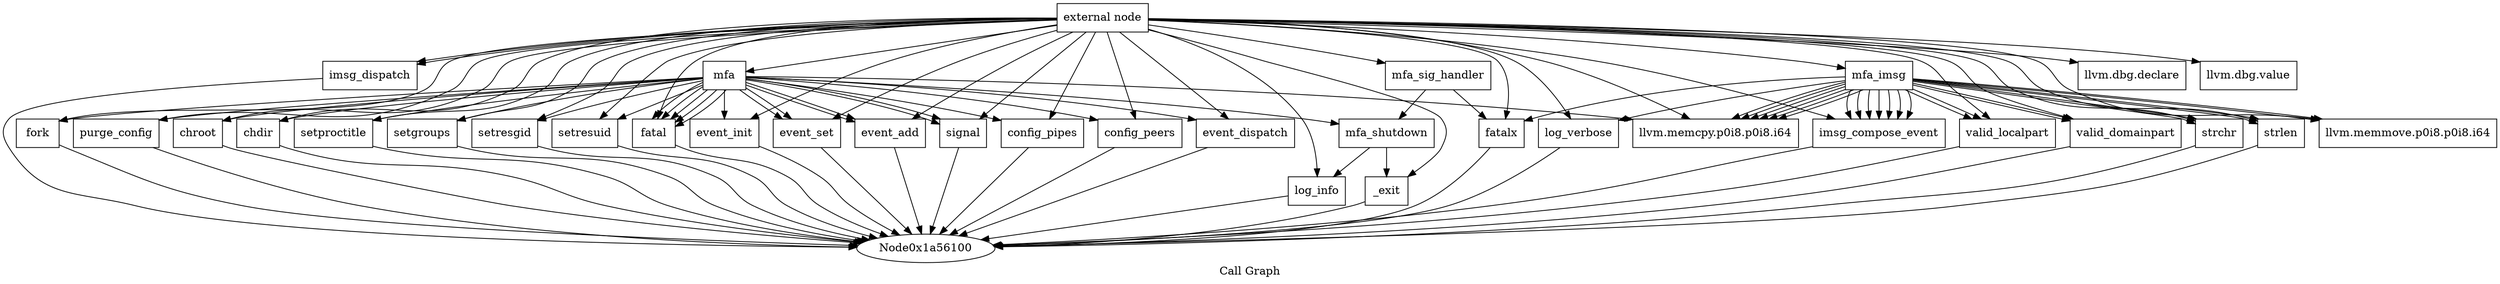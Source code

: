 digraph "Call Graph" {
	label="Call Graph";

	Node0x1a560d0 [shape=record,label="{external node}"];
	Node0x1a560d0 -> Node0x1a56130;
	Node0x1a560d0 -> Node0x19c8e20;
	Node0x1a560d0 -> Node0x1a56160;
	Node0x1a560d0 -> Node0x1a56160;
	Node0x1a560d0 -> Node0x1a56190;
	Node0x1a560d0 -> Node0x1a561f0;
	Node0x1a560d0 -> Node0x1a561c0;
	Node0x1a560d0 -> Node0x1a562b0;
	Node0x1a560d0 -> Node0x1a562e0;
	Node0x1a560d0 -> Node0x19d0a90;
	Node0x1a560d0 -> Node0x19cb050;
	Node0x1a560d0 -> Node0x19cd120;
	Node0x1a560d0 -> Node0x19cd7b0;
	Node0x1a560d0 -> Node0x19cf580;
	Node0x1a560d0 -> Node0x19cdbe0;
	Node0x1a560d0 -> Node0x19cf1c0;
	Node0x1a560d0 -> Node0x19cc220;
	Node0x1a560d0 -> Node0x19cddf0;
	Node0x1a560d0 -> Node0x1a40e50;
	Node0x1a560d0 -> Node0x19f4ad0;
	Node0x1a560d0 -> Node0x1a56220;
	Node0x1a560d0 -> Node0x19cf490;
	Node0x1a560d0 -> Node0x19cf500;
	Node0x1a560d0 -> Node0x19d0800;
	Node0x1a560d0 -> Node0x19d08a0;
	Node0x1a560d0 -> Node0x19c9030;
	Node0x1a560d0 -> Node0x19cb5c0;
	Node0x1a560d0 -> Node0x19c8e50;
	Node0x1a560d0 -> Node0x19cb550;
	Node0x1a560d0 -> Node0x19cf2f0;
	Node0x1a560d0 -> Node0x19cd990;
	Node0x1a560d0 -> Node0x19c94f0;
	Node0x1a560d0 -> Node0x19cda00;
	Node0x1a560d0 -> Node0x19c8a80;
	Node0x1a56220 [shape=record,label="{config_pipes}"];
	Node0x1a56220 -> Node0x1a56100;
	Node0x19cf490 [shape=record,label="{config_peers}"];
	Node0x19cf490 -> Node0x1a56100;
	Node0x19cf500 [shape=record,label="{event_dispatch}"];
	Node0x19cf500 -> Node0x1a56100;
	Node0x19d0800 [shape=record,label="{log_info}"];
	Node0x19d0800 -> Node0x1a56100;
	Node0x19d08a0 [shape=record,label="{_exit}"];
	Node0x19d08a0 -> Node0x1a56100;
	Node0x19c9030 [shape=record,label="{fatalx}"];
	Node0x19c9030 -> Node0x1a56100;
	Node0x19c8d60 [shape=record,label="{mfa_shutdown}"];
	Node0x19c8d60 -> Node0x19d0800;
	Node0x19c8d60 -> Node0x19d08a0;
	Node0x1a56190 [shape=record,label="{llvm.memcpy.p0i8.p0i8.i64}"];
	Node0x1a561f0 [shape=record,label="{fork}"];
	Node0x1a561f0 -> Node0x1a56100;
	Node0x1a56130 [shape=record,label="{mfa}"];
	Node0x1a56130 -> Node0x1a56190;
	Node0x1a56130 -> Node0x1a561f0;
	Node0x1a56130 -> Node0x1a561c0;
	Node0x1a56130 -> Node0x1a562b0;
	Node0x1a56130 -> Node0x1a562e0;
	Node0x1a56130 -> Node0x1a561c0;
	Node0x1a56130 -> Node0x19d0a90;
	Node0x1a56130 -> Node0x1a561c0;
	Node0x1a56130 -> Node0x19cb050;
	Node0x1a56130 -> Node0x19cd120;
	Node0x1a56130 -> Node0x19cd7b0;
	Node0x1a56130 -> Node0x19cf580;
	Node0x1a56130 -> Node0x1a561c0;
	Node0x1a56130 -> Node0x19cf1c0;
	Node0x1a56130 -> Node0x19cc220;
	Node0x1a56130 -> Node0x19cc220;
	Node0x1a56130 -> Node0x1a40e50;
	Node0x1a56130 -> Node0x1a40e50;
	Node0x1a56130 -> Node0x19f4ad0;
	Node0x1a56130 -> Node0x19f4ad0;
	Node0x1a56130 -> Node0x1a56220;
	Node0x1a56130 -> Node0x19cf490;
	Node0x1a56130 -> Node0x19cf500;
	Node0x1a56130 -> Node0x1a561c0;
	Node0x1a56130 -> Node0x19c8d60;
	Node0x19c8e20 [shape=record,label="{llvm.dbg.declare}"];
	Node0x1a56160 [shape=record,label="{imsg_dispatch}"];
	Node0x1a56160 -> Node0x1a56100;
	Node0x19cb5c0 [shape=record,label="{imsg_compose_event}"];
	Node0x19cb5c0 -> Node0x1a56100;
	Node0x19c8e50 [shape=record,label="{log_verbose}"];
	Node0x19c8e50 -> Node0x1a56100;
	Node0x19cb550 [shape=record,label="{valid_localpart}"];
	Node0x19cb550 -> Node0x1a56100;
	Node0x19cf2f0 [shape=record,label="{valid_domainpart}"];
	Node0x19cf2f0 -> Node0x1a56100;
	Node0x1a561c0 [shape=record,label="{fatal}"];
	Node0x1a561c0 -> Node0x1a56100;
	Node0x1a562b0 [shape=record,label="{purge_config}"];
	Node0x1a562b0 -> Node0x1a56100;
	Node0x1a562e0 [shape=record,label="{chroot}"];
	Node0x1a562e0 -> Node0x1a56100;
	Node0x19d0a90 [shape=record,label="{chdir}"];
	Node0x19d0a90 -> Node0x1a56100;
	Node0x19cb050 [shape=record,label="{setproctitle}"];
	Node0x19cb050 -> Node0x1a56100;
	Node0x19cd120 [shape=record,label="{setgroups}"];
	Node0x19cd120 -> Node0x1a56100;
	Node0x19cd7b0 [shape=record,label="{setresgid}"];
	Node0x19cd7b0 -> Node0x1a56100;
	Node0x19cf580 [shape=record,label="{setresuid}"];
	Node0x19cf580 -> Node0x1a56100;
	Node0x19cdbe0 [shape=record,label="{mfa_imsg}"];
	Node0x19cdbe0 -> Node0x1a56190;
	Node0x19cdbe0 -> Node0x19cd990;
	Node0x19cdbe0 -> Node0x19c94f0;
	Node0x19cdbe0 -> Node0x19cda00;
	Node0x19cdbe0 -> Node0x19cb550;
	Node0x19cdbe0 -> Node0x19cf2f0;
	Node0x19cdbe0 -> Node0x19cb5c0;
	Node0x19cdbe0 -> Node0x19cb5c0;
	Node0x19cdbe0 -> Node0x1a56190;
	Node0x19cdbe0 -> Node0x1a56190;
	Node0x19cdbe0 -> Node0x1a56190;
	Node0x19cdbe0 -> Node0x1a56190;
	Node0x19cdbe0 -> Node0x19cd990;
	Node0x19cdbe0 -> Node0x19c94f0;
	Node0x19cdbe0 -> Node0x19cda00;
	Node0x19cdbe0 -> Node0x19cb550;
	Node0x19cdbe0 -> Node0x19cf2f0;
	Node0x19cdbe0 -> Node0x19cb5c0;
	Node0x19cdbe0 -> Node0x19cb5c0;
	Node0x19cdbe0 -> Node0x19cb5c0;
	Node0x19cdbe0 -> Node0x19cb5c0;
	Node0x19cdbe0 -> Node0x1a56190;
	Node0x19cdbe0 -> Node0x19cb5c0;
	Node0x19cdbe0 -> Node0x19c8e50;
	Node0x19cdbe0 -> Node0x19c9030;
	Node0x19cf1c0 [shape=record,label="{event_init}"];
	Node0x19cf1c0 -> Node0x1a56100;
	Node0x19cc220 [shape=record,label="{event_set}"];
	Node0x19cc220 -> Node0x1a56100;
	Node0x19cddf0 [shape=record,label="{mfa_sig_handler}"];
	Node0x19cddf0 -> Node0x19c8d60;
	Node0x19cddf0 -> Node0x19c9030;
	Node0x1a40e50 [shape=record,label="{event_add}"];
	Node0x1a40e50 -> Node0x1a56100;
	Node0x19f4ad0 [shape=record,label="{signal}"];
	Node0x19f4ad0 -> Node0x1a56100;
	Node0x19cd990 [shape=record,label="{strchr}"];
	Node0x19cd990 -> Node0x1a56100;
	Node0x19c94f0 [shape=record,label="{strlen}"];
	Node0x19c94f0 -> Node0x1a56100;
	Node0x19cda00 [shape=record,label="{llvm.memmove.p0i8.p0i8.i64}"];
	Node0x19c8a80 [shape=record,label="{llvm.dbg.value}"];
}
